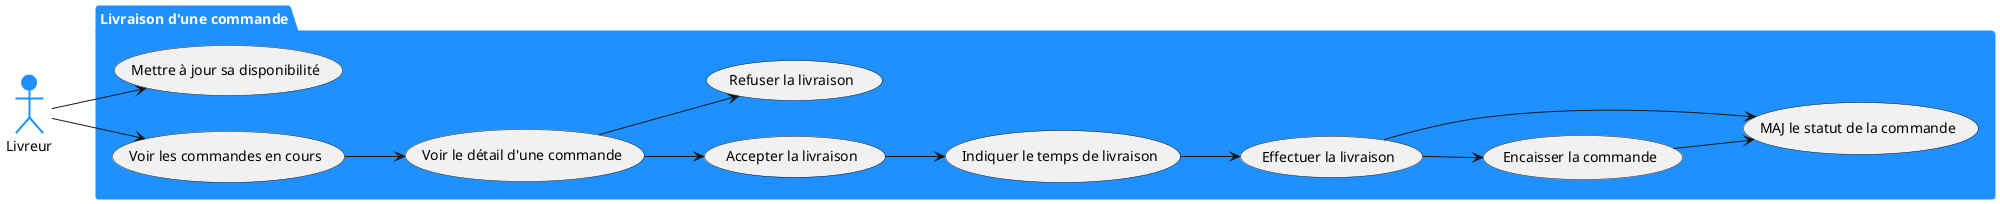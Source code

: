 @startuml
left to right direction
actor Livreur #dodgerblue;line:dodgerblue;line.bold;text:black

package "Livraison d'une commande" #dodgerblue;line:dodgerblue;line.bold;text:white {
  usecase "Mettre à jour sa disponibilité" as update
  usecase "Voir les commandes en cours" as showOrders
  usecase "Voir le détail d'une commande" as showOrderDetail
  usecase "Accepter la livraison" as acceptDelivery
  usecase "Refuser la livraison" as refuseDelivery
  usecase "Indiquer le temps de livraison" as indicateDeliveryTime
  usecase "Effectuer la livraison" as deliver
  usecase "Encaisser la commande" as cash
  usecase "MAJ le statut de la commande" as updateOrderStatus
}

Livreur --> update
Livreur --> showOrders
showOrders --> showOrderDetail
showOrderDetail --> acceptDelivery
showOrderDetail --> refuseDelivery
acceptDelivery --> indicateDeliveryTime
indicateDeliveryTime --> deliver
deliver --> cash
cash --> updateOrderStatus
deliver --> updateOrderStatus

@enduml
